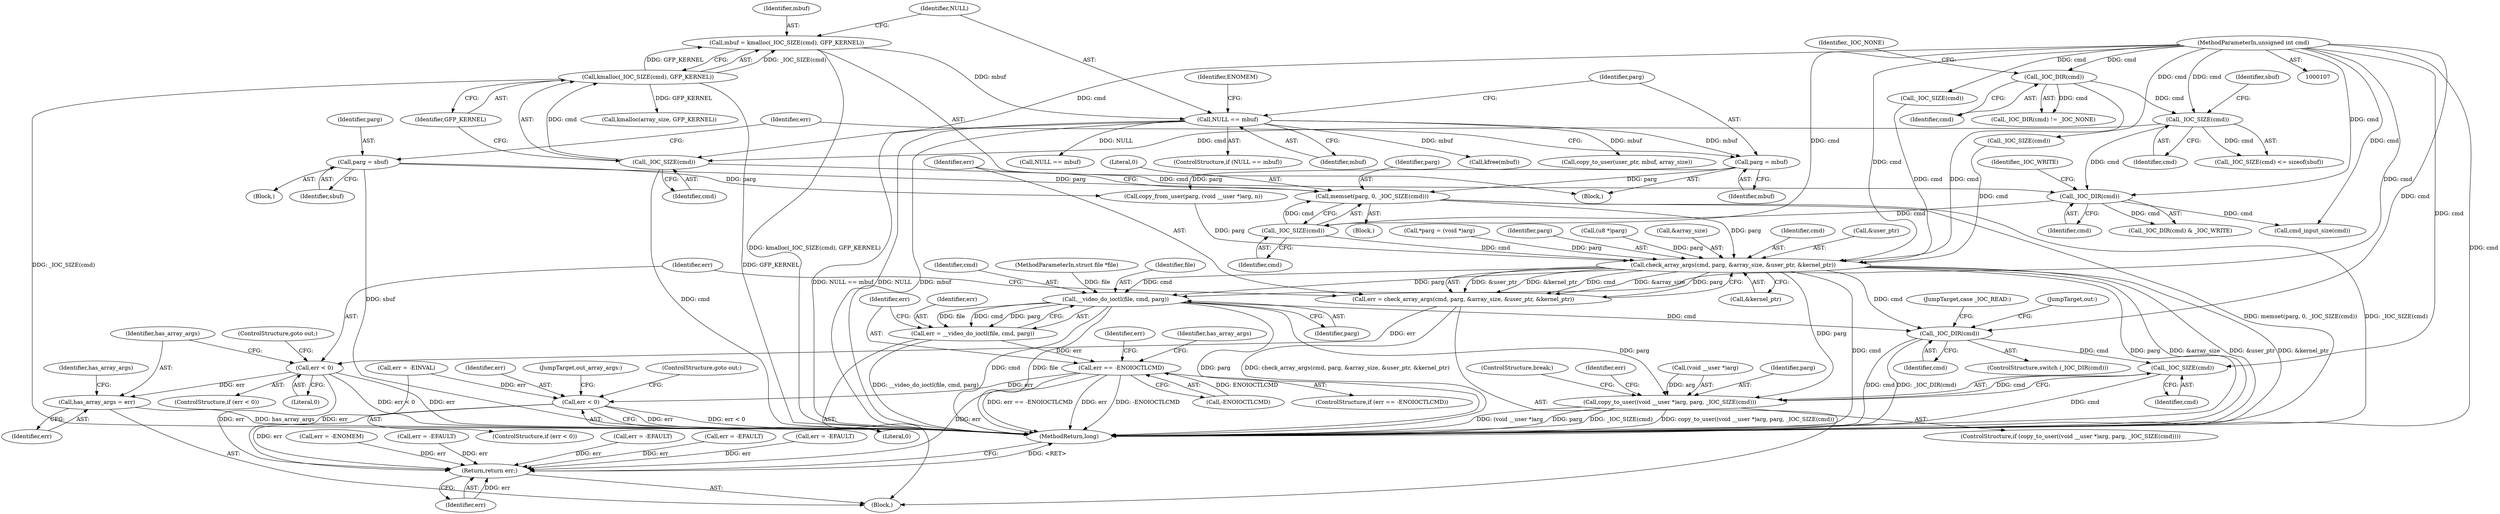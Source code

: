 digraph "1_linux_fc0a80798576f80ca10b3f6c9c7097f12fd1d64e@API" {
"1000216" [label="(Call,memset(parg, 0, _IOC_SIZE(cmd)))"];
"1000154" [label="(Call,parg = sbuf)"];
"1000172" [label="(Call,parg = mbuf)"];
"1000166" [label="(Call,NULL == mbuf)"];
"1000159" [label="(Call,mbuf = kmalloc(_IOC_SIZE(cmd), GFP_KERNEL))"];
"1000161" [label="(Call,kmalloc(_IOC_SIZE(cmd), GFP_KERNEL))"];
"1000162" [label="(Call,_IOC_SIZE(cmd))"];
"1000149" [label="(Call,_IOC_SIZE(cmd))"];
"1000143" [label="(Call,_IOC_DIR(cmd))"];
"1000109" [label="(MethodParameterIn,unsigned int cmd)"];
"1000219" [label="(Call,_IOC_SIZE(cmd))"];
"1000181" [label="(Call,_IOC_DIR(cmd))"];
"1000223" [label="(Call,check_array_args(cmd, parg, &array_size, &user_ptr, &kernel_ptr))"];
"1000221" [label="(Call,err = check_array_args(cmd, parg, &array_size, &user_ptr, &kernel_ptr))"];
"1000233" [label="(Call,err < 0)"];
"1000237" [label="(Call,has_array_args = err)"];
"1000330" [label="(Return,return err;)"];
"1000273" [label="(Call,__video_do_ioctl(file, cmd, parg))"];
"1000271" [label="(Call,err = __video_do_ioctl(file, cmd, parg))"];
"1000278" [label="(Call,err == -ENOIOCTLCMD)"];
"1000304" [label="(Call,err < 0)"];
"1000310" [label="(Call,_IOC_DIR(cmd))"];
"1000320" [label="(Call,_IOC_SIZE(cmd))"];
"1000315" [label="(Call,copy_to_user((void __user *)arg, parg, _IOC_SIZE(cmd)))"];
"1000225" [label="(Identifier,parg)"];
"1000276" [label="(Identifier,parg)"];
"1000172" [label="(Call,parg = mbuf)"];
"1000234" [label="(Identifier,err)"];
"1000180" [label="(Call,_IOC_DIR(cmd) & _IOC_WRITE)"];
"1000162" [label="(Call,_IOC_SIZE(cmd))"];
"1000248" [label="(Call,err = -ENOMEM)"];
"1000314" [label="(ControlStructure,if (copy_to_user((void __user *)arg, parg, _IOC_SIZE(cmd))))"];
"1000219" [label="(Call,_IOC_SIZE(cmd))"];
"1000175" [label="(Call,err = -EFAULT)"];
"1000271" [label="(Call,err = __video_do_ioctl(file, cmd, parg))"];
"1000215" [label="(Block,)"];
"1000176" [label="(Identifier,err)"];
"1000150" [label="(Identifier,cmd)"];
"1000280" [label="(Call,-ENOIOCTLCMD)"];
"1000253" [label="(Call,NULL == mbuf)"];
"1000188" [label="(Call,cmd_input_size(cmd))"];
"1000181" [label="(Call,_IOC_DIR(cmd))"];
"1000311" [label="(Identifier,cmd)"];
"1000321" [label="(Identifier,cmd)"];
"1000226" [label="(Call,&array_size)"];
"1000275" [label="(Identifier,cmd)"];
"1000154" [label="(Call,parg = sbuf)"];
"1000224" [label="(Identifier,cmd)"];
"1000182" [label="(Identifier,cmd)"];
"1000320" [label="(Call,_IOC_SIZE(cmd))"];
"1000152" [label="(Identifier,sbuf)"];
"1000316" [label="(Call,(void __user *)arg)"];
"1000165" [label="(ControlStructure,if (NULL == mbuf))"];
"1000309" [label="(ControlStructure,switch (_IOC_DIR(cmd)))"];
"1000331" [label="(Identifier,err)"];
"1000222" [label="(Identifier,err)"];
"1000279" [label="(Identifier,err)"];
"1000313" [label="(JumpTarget,case _IOC_READ:)"];
"1000216" [label="(Call,memset(parg, 0, _IOC_SIZE(cmd)))"];
"1000148" [label="(Call,_IOC_SIZE(cmd) <= sizeof(sbuf))"];
"1000239" [label="(Identifier,err)"];
"1000319" [label="(Identifier,parg)"];
"1000326" [label="(ControlStructure,break;)"];
"1000145" [label="(Identifier,_IOC_NONE)"];
"1000168" [label="(Identifier,mbuf)"];
"1000220" [label="(Identifier,cmd)"];
"1000161" [label="(Call,kmalloc(_IOC_SIZE(cmd), GFP_KERNEL))"];
"1000304" [label="(Call,err < 0)"];
"1000156" [label="(Identifier,sbuf)"];
"1000111" [label="(Block,)"];
"1000273" [label="(Call,__video_do_ioctl(file, cmd, parg))"];
"1000149" [label="(Call,_IOC_SIZE(cmd))"];
"1000315" [label="(Call,copy_to_user((void __user *)arg, parg, _IOC_SIZE(cmd)))"];
"1000163" [label="(Identifier,cmd)"];
"1000155" [label="(Identifier,parg)"];
"1000108" [label="(MethodParameterIn,struct file *file)"];
"1000328" [label="(Call,kfree(mbuf))"];
"1000191" [label="(Call,copy_from_user(parg, (void __user *)arg, n))"];
"1000327" [label="(JumpTarget,out:)"];
"1000332" [label="(MethodReturn,long)"];
"1000278" [label="(Call,err == -ENOIOCTLCMD)"];
"1000153" [label="(Block,)"];
"1000228" [label="(Call,&user_ptr)"];
"1000236" [label="(ControlStructure,goto out;)"];
"1000230" [label="(Call,&kernel_ptr)"];
"1000277" [label="(ControlStructure,if (err == -ENOIOCTLCMD))"];
"1000233" [label="(Call,err < 0)"];
"1000294" [label="(Call,copy_to_user(user_ptr, mbuf, array_size))"];
"1000282" [label="(Call,err = -EINVAL)"];
"1000158" [label="(Block,)"];
"1000305" [label="(Identifier,err)"];
"1000232" [label="(ControlStructure,if (err < 0))"];
"1000274" [label="(Identifier,file)"];
"1000218" [label="(Literal,0)"];
"1000164" [label="(Identifier,GFP_KERNEL)"];
"1000221" [label="(Call,err = check_array_args(cmd, parg, &array_size, &user_ptr, &kernel_ptr))"];
"1000245" [label="(Call,kmalloc(array_size, GFP_KERNEL))"];
"1000171" [label="(Identifier,ENOMEM)"];
"1000235" [label="(Literal,0)"];
"1000308" [label="(JumpTarget,out_array_args:)"];
"1000238" [label="(Identifier,has_array_args)"];
"1000118" [label="(Call,*parg = (void *)arg)"];
"1000307" [label="(ControlStructure,goto out;)"];
"1000144" [label="(Identifier,cmd)"];
"1000166" [label="(Call,NULL == mbuf)"];
"1000272" [label="(Identifier,err)"];
"1000143" [label="(Call,_IOC_DIR(cmd))"];
"1000283" [label="(Identifier,err)"];
"1000306" [label="(Literal,0)"];
"1000160" [label="(Identifier,mbuf)"];
"1000241" [label="(Identifier,has_array_args)"];
"1000223" [label="(Call,check_array_args(cmd, parg, &array_size, &user_ptr, &kernel_ptr))"];
"1000322" [label="(Call,err = -EFAULT)"];
"1000330" [label="(Return,return err;)"];
"1000211" [label="(Call,_IOC_SIZE(cmd))"];
"1000183" [label="(Identifier,_IOC_WRITE)"];
"1000201" [label="(Call,_IOC_SIZE(cmd))"];
"1000310" [label="(Call,_IOC_DIR(cmd))"];
"1000298" [label="(Call,err = -EFAULT)"];
"1000303" [label="(ControlStructure,if (err < 0))"];
"1000205" [label="(Call,(u8 *)parg)"];
"1000323" [label="(Identifier,err)"];
"1000174" [label="(Identifier,mbuf)"];
"1000237" [label="(Call,has_array_args = err)"];
"1000159" [label="(Call,mbuf = kmalloc(_IOC_SIZE(cmd), GFP_KERNEL))"];
"1000142" [label="(Call,_IOC_DIR(cmd) != _IOC_NONE)"];
"1000217" [label="(Identifier,parg)"];
"1000109" [label="(MethodParameterIn,unsigned int cmd)"];
"1000257" [label="(Call,err = -EFAULT)"];
"1000173" [label="(Identifier,parg)"];
"1000287" [label="(Identifier,has_array_args)"];
"1000167" [label="(Identifier,NULL)"];
"1000216" -> "1000215"  [label="AST: "];
"1000216" -> "1000219"  [label="CFG: "];
"1000217" -> "1000216"  [label="AST: "];
"1000218" -> "1000216"  [label="AST: "];
"1000219" -> "1000216"  [label="AST: "];
"1000222" -> "1000216"  [label="CFG: "];
"1000216" -> "1000332"  [label="DDG: memset(parg, 0, _IOC_SIZE(cmd))"];
"1000216" -> "1000332"  [label="DDG: _IOC_SIZE(cmd)"];
"1000154" -> "1000216"  [label="DDG: parg"];
"1000172" -> "1000216"  [label="DDG: parg"];
"1000219" -> "1000216"  [label="DDG: cmd"];
"1000216" -> "1000223"  [label="DDG: parg"];
"1000154" -> "1000153"  [label="AST: "];
"1000154" -> "1000156"  [label="CFG: "];
"1000155" -> "1000154"  [label="AST: "];
"1000156" -> "1000154"  [label="AST: "];
"1000176" -> "1000154"  [label="CFG: "];
"1000154" -> "1000332"  [label="DDG: sbuf"];
"1000154" -> "1000191"  [label="DDG: parg"];
"1000172" -> "1000158"  [label="AST: "];
"1000172" -> "1000174"  [label="CFG: "];
"1000173" -> "1000172"  [label="AST: "];
"1000174" -> "1000172"  [label="AST: "];
"1000176" -> "1000172"  [label="CFG: "];
"1000166" -> "1000172"  [label="DDG: mbuf"];
"1000172" -> "1000191"  [label="DDG: parg"];
"1000166" -> "1000165"  [label="AST: "];
"1000166" -> "1000168"  [label="CFG: "];
"1000167" -> "1000166"  [label="AST: "];
"1000168" -> "1000166"  [label="AST: "];
"1000171" -> "1000166"  [label="CFG: "];
"1000173" -> "1000166"  [label="CFG: "];
"1000166" -> "1000332"  [label="DDG: mbuf"];
"1000166" -> "1000332"  [label="DDG: NULL == mbuf"];
"1000166" -> "1000332"  [label="DDG: NULL"];
"1000159" -> "1000166"  [label="DDG: mbuf"];
"1000166" -> "1000253"  [label="DDG: NULL"];
"1000166" -> "1000294"  [label="DDG: mbuf"];
"1000166" -> "1000328"  [label="DDG: mbuf"];
"1000159" -> "1000158"  [label="AST: "];
"1000159" -> "1000161"  [label="CFG: "];
"1000160" -> "1000159"  [label="AST: "];
"1000161" -> "1000159"  [label="AST: "];
"1000167" -> "1000159"  [label="CFG: "];
"1000159" -> "1000332"  [label="DDG: kmalloc(_IOC_SIZE(cmd), GFP_KERNEL)"];
"1000161" -> "1000159"  [label="DDG: _IOC_SIZE(cmd)"];
"1000161" -> "1000159"  [label="DDG: GFP_KERNEL"];
"1000161" -> "1000164"  [label="CFG: "];
"1000162" -> "1000161"  [label="AST: "];
"1000164" -> "1000161"  [label="AST: "];
"1000161" -> "1000332"  [label="DDG: GFP_KERNEL"];
"1000161" -> "1000332"  [label="DDG: _IOC_SIZE(cmd)"];
"1000162" -> "1000161"  [label="DDG: cmd"];
"1000161" -> "1000245"  [label="DDG: GFP_KERNEL"];
"1000162" -> "1000163"  [label="CFG: "];
"1000163" -> "1000162"  [label="AST: "];
"1000164" -> "1000162"  [label="CFG: "];
"1000162" -> "1000332"  [label="DDG: cmd"];
"1000149" -> "1000162"  [label="DDG: cmd"];
"1000109" -> "1000162"  [label="DDG: cmd"];
"1000162" -> "1000181"  [label="DDG: cmd"];
"1000149" -> "1000148"  [label="AST: "];
"1000149" -> "1000150"  [label="CFG: "];
"1000150" -> "1000149"  [label="AST: "];
"1000152" -> "1000149"  [label="CFG: "];
"1000149" -> "1000148"  [label="DDG: cmd"];
"1000143" -> "1000149"  [label="DDG: cmd"];
"1000109" -> "1000149"  [label="DDG: cmd"];
"1000149" -> "1000181"  [label="DDG: cmd"];
"1000143" -> "1000142"  [label="AST: "];
"1000143" -> "1000144"  [label="CFG: "];
"1000144" -> "1000143"  [label="AST: "];
"1000145" -> "1000143"  [label="CFG: "];
"1000143" -> "1000142"  [label="DDG: cmd"];
"1000109" -> "1000143"  [label="DDG: cmd"];
"1000143" -> "1000223"  [label="DDG: cmd"];
"1000109" -> "1000107"  [label="AST: "];
"1000109" -> "1000332"  [label="DDG: cmd"];
"1000109" -> "1000181"  [label="DDG: cmd"];
"1000109" -> "1000188"  [label="DDG: cmd"];
"1000109" -> "1000201"  [label="DDG: cmd"];
"1000109" -> "1000211"  [label="DDG: cmd"];
"1000109" -> "1000219"  [label="DDG: cmd"];
"1000109" -> "1000223"  [label="DDG: cmd"];
"1000109" -> "1000273"  [label="DDG: cmd"];
"1000109" -> "1000310"  [label="DDG: cmd"];
"1000109" -> "1000320"  [label="DDG: cmd"];
"1000219" -> "1000220"  [label="CFG: "];
"1000220" -> "1000219"  [label="AST: "];
"1000181" -> "1000219"  [label="DDG: cmd"];
"1000219" -> "1000223"  [label="DDG: cmd"];
"1000181" -> "1000180"  [label="AST: "];
"1000181" -> "1000182"  [label="CFG: "];
"1000182" -> "1000181"  [label="AST: "];
"1000183" -> "1000181"  [label="CFG: "];
"1000181" -> "1000180"  [label="DDG: cmd"];
"1000181" -> "1000188"  [label="DDG: cmd"];
"1000223" -> "1000221"  [label="AST: "];
"1000223" -> "1000230"  [label="CFG: "];
"1000224" -> "1000223"  [label="AST: "];
"1000225" -> "1000223"  [label="AST: "];
"1000226" -> "1000223"  [label="AST: "];
"1000228" -> "1000223"  [label="AST: "];
"1000230" -> "1000223"  [label="AST: "];
"1000221" -> "1000223"  [label="CFG: "];
"1000223" -> "1000332"  [label="DDG: parg"];
"1000223" -> "1000332"  [label="DDG: &array_size"];
"1000223" -> "1000332"  [label="DDG: &user_ptr"];
"1000223" -> "1000332"  [label="DDG: &kernel_ptr"];
"1000223" -> "1000332"  [label="DDG: cmd"];
"1000223" -> "1000221"  [label="DDG: &user_ptr"];
"1000223" -> "1000221"  [label="DDG: &kernel_ptr"];
"1000223" -> "1000221"  [label="DDG: cmd"];
"1000223" -> "1000221"  [label="DDG: &array_size"];
"1000223" -> "1000221"  [label="DDG: parg"];
"1000211" -> "1000223"  [label="DDG: cmd"];
"1000201" -> "1000223"  [label="DDG: cmd"];
"1000205" -> "1000223"  [label="DDG: parg"];
"1000118" -> "1000223"  [label="DDG: parg"];
"1000191" -> "1000223"  [label="DDG: parg"];
"1000223" -> "1000273"  [label="DDG: cmd"];
"1000223" -> "1000273"  [label="DDG: parg"];
"1000223" -> "1000310"  [label="DDG: cmd"];
"1000223" -> "1000315"  [label="DDG: parg"];
"1000221" -> "1000111"  [label="AST: "];
"1000222" -> "1000221"  [label="AST: "];
"1000234" -> "1000221"  [label="CFG: "];
"1000221" -> "1000332"  [label="DDG: check_array_args(cmd, parg, &array_size, &user_ptr, &kernel_ptr)"];
"1000221" -> "1000233"  [label="DDG: err"];
"1000233" -> "1000232"  [label="AST: "];
"1000233" -> "1000235"  [label="CFG: "];
"1000234" -> "1000233"  [label="AST: "];
"1000235" -> "1000233"  [label="AST: "];
"1000236" -> "1000233"  [label="CFG: "];
"1000238" -> "1000233"  [label="CFG: "];
"1000233" -> "1000332"  [label="DDG: err < 0"];
"1000233" -> "1000332"  [label="DDG: err"];
"1000233" -> "1000237"  [label="DDG: err"];
"1000233" -> "1000330"  [label="DDG: err"];
"1000237" -> "1000111"  [label="AST: "];
"1000237" -> "1000239"  [label="CFG: "];
"1000238" -> "1000237"  [label="AST: "];
"1000239" -> "1000237"  [label="AST: "];
"1000241" -> "1000237"  [label="CFG: "];
"1000237" -> "1000332"  [label="DDG: has_array_args"];
"1000330" -> "1000111"  [label="AST: "];
"1000330" -> "1000331"  [label="CFG: "];
"1000331" -> "1000330"  [label="AST: "];
"1000332" -> "1000330"  [label="CFG: "];
"1000330" -> "1000332"  [label="DDG: <RET>"];
"1000331" -> "1000330"  [label="DDG: err"];
"1000298" -> "1000330"  [label="DDG: err"];
"1000304" -> "1000330"  [label="DDG: err"];
"1000322" -> "1000330"  [label="DDG: err"];
"1000282" -> "1000330"  [label="DDG: err"];
"1000278" -> "1000330"  [label="DDG: err"];
"1000248" -> "1000330"  [label="DDG: err"];
"1000257" -> "1000330"  [label="DDG: err"];
"1000175" -> "1000330"  [label="DDG: err"];
"1000273" -> "1000271"  [label="AST: "];
"1000273" -> "1000276"  [label="CFG: "];
"1000274" -> "1000273"  [label="AST: "];
"1000275" -> "1000273"  [label="AST: "];
"1000276" -> "1000273"  [label="AST: "];
"1000271" -> "1000273"  [label="CFG: "];
"1000273" -> "1000332"  [label="DDG: cmd"];
"1000273" -> "1000332"  [label="DDG: file"];
"1000273" -> "1000332"  [label="DDG: parg"];
"1000273" -> "1000271"  [label="DDG: file"];
"1000273" -> "1000271"  [label="DDG: cmd"];
"1000273" -> "1000271"  [label="DDG: parg"];
"1000108" -> "1000273"  [label="DDG: file"];
"1000273" -> "1000310"  [label="DDG: cmd"];
"1000273" -> "1000315"  [label="DDG: parg"];
"1000271" -> "1000111"  [label="AST: "];
"1000272" -> "1000271"  [label="AST: "];
"1000279" -> "1000271"  [label="CFG: "];
"1000271" -> "1000332"  [label="DDG: __video_do_ioctl(file, cmd, parg)"];
"1000271" -> "1000278"  [label="DDG: err"];
"1000278" -> "1000277"  [label="AST: "];
"1000278" -> "1000280"  [label="CFG: "];
"1000279" -> "1000278"  [label="AST: "];
"1000280" -> "1000278"  [label="AST: "];
"1000283" -> "1000278"  [label="CFG: "];
"1000287" -> "1000278"  [label="CFG: "];
"1000278" -> "1000332"  [label="DDG: -ENOIOCTLCMD"];
"1000278" -> "1000332"  [label="DDG: err == -ENOIOCTLCMD"];
"1000278" -> "1000332"  [label="DDG: err"];
"1000280" -> "1000278"  [label="DDG: ENOIOCTLCMD"];
"1000278" -> "1000304"  [label="DDG: err"];
"1000304" -> "1000303"  [label="AST: "];
"1000304" -> "1000306"  [label="CFG: "];
"1000305" -> "1000304"  [label="AST: "];
"1000306" -> "1000304"  [label="AST: "];
"1000307" -> "1000304"  [label="CFG: "];
"1000308" -> "1000304"  [label="CFG: "];
"1000304" -> "1000332"  [label="DDG: err < 0"];
"1000304" -> "1000332"  [label="DDG: err"];
"1000282" -> "1000304"  [label="DDG: err"];
"1000310" -> "1000309"  [label="AST: "];
"1000310" -> "1000311"  [label="CFG: "];
"1000311" -> "1000310"  [label="AST: "];
"1000313" -> "1000310"  [label="CFG: "];
"1000327" -> "1000310"  [label="CFG: "];
"1000310" -> "1000332"  [label="DDG: _IOC_DIR(cmd)"];
"1000310" -> "1000332"  [label="DDG: cmd"];
"1000310" -> "1000320"  [label="DDG: cmd"];
"1000320" -> "1000315"  [label="AST: "];
"1000320" -> "1000321"  [label="CFG: "];
"1000321" -> "1000320"  [label="AST: "];
"1000315" -> "1000320"  [label="CFG: "];
"1000320" -> "1000332"  [label="DDG: cmd"];
"1000320" -> "1000315"  [label="DDG: cmd"];
"1000315" -> "1000314"  [label="AST: "];
"1000316" -> "1000315"  [label="AST: "];
"1000319" -> "1000315"  [label="AST: "];
"1000323" -> "1000315"  [label="CFG: "];
"1000326" -> "1000315"  [label="CFG: "];
"1000315" -> "1000332"  [label="DDG: copy_to_user((void __user *)arg, parg, _IOC_SIZE(cmd))"];
"1000315" -> "1000332"  [label="DDG: (void __user *)arg"];
"1000315" -> "1000332"  [label="DDG: parg"];
"1000315" -> "1000332"  [label="DDG: _IOC_SIZE(cmd)"];
"1000316" -> "1000315"  [label="DDG: arg"];
}
